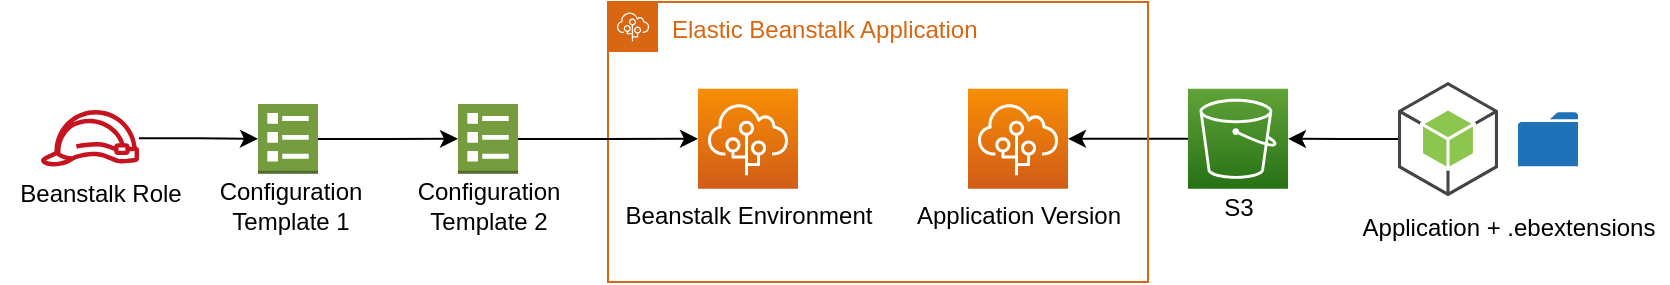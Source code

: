 <mxfile version="14.1.8" type="device"><diagram id="VrJSyCtyyk0UYBWMlAai" name="Page-1"><mxGraphModel dx="1086" dy="806" grid="1" gridSize="10" guides="1" tooltips="1" connect="1" arrows="1" fold="1" page="1" pageScale="1" pageWidth="850" pageHeight="1100" math="0" shadow="0"><root><mxCell id="0"/><mxCell id="1" parent="0"/><mxCell id="myx93mG2cYMQKmCaUZkY-88" value="" style="group" vertex="1" connectable="0" parent="1"><mxGeometry x="8" y="480" width="834" height="140" as="geometry"/></mxCell><mxCell id="myx93mG2cYMQKmCaUZkY-67" value="" style="group" vertex="1" connectable="0" parent="myx93mG2cYMQKmCaUZkY-88"><mxGeometry x="674" y="40" width="160" height="83.14" as="geometry"/></mxCell><mxCell id="myx93mG2cYMQKmCaUZkY-49" value="" style="pointerEvents=1;shadow=0;dashed=0;html=1;strokeColor=none;labelPosition=center;verticalLabelPosition=bottom;verticalAlign=top;outlineConnect=0;align=center;shape=mxgraph.office.concepts.folder;fillColor=#2072B8;aspect=fixed;" vertex="1" parent="myx93mG2cYMQKmCaUZkY-67"><mxGeometry x="85" y="15.07" width="30" height="27" as="geometry"/></mxCell><mxCell id="myx93mG2cYMQKmCaUZkY-58" value="Application + .ebextensions" style="text;html=1;align=center;verticalAlign=middle;resizable=0;points=[];autosize=1;" vertex="1" parent="myx93mG2cYMQKmCaUZkY-67"><mxGeometry y="63.14" width="160" height="20" as="geometry"/></mxCell><mxCell id="myx93mG2cYMQKmCaUZkY-46" value="" style="outlineConnect=0;dashed=0;verticalLabelPosition=bottom;verticalAlign=top;align=center;html=1;shape=mxgraph.aws3.android;fillColor=#8CC64F;gradientColor=none;aspect=fixed;" vertex="1" parent="myx93mG2cYMQKmCaUZkY-67"><mxGeometry x="25" width="50" height="57.14" as="geometry"/></mxCell><mxCell id="myx93mG2cYMQKmCaUZkY-71" value="" style="group" vertex="1" connectable="0" parent="myx93mG2cYMQKmCaUZkY-88"><mxGeometry x="594" y="43.43" width="50" height="70" as="geometry"/></mxCell><mxCell id="CgnZ6I5k_JEpJdd7FQ-a-22" value="" style="outlineConnect=0;fontColor=#232F3E;gradientColor=#60A337;gradientDirection=north;fillColor=#277116;strokeColor=#ffffff;dashed=0;verticalLabelPosition=bottom;verticalAlign=top;align=center;html=1;fontSize=12;fontStyle=0;aspect=fixed;shape=mxgraph.aws4.resourceIcon;resIcon=mxgraph.aws4.s3;" parent="myx93mG2cYMQKmCaUZkY-71" vertex="1"><mxGeometry width="50" height="50" as="geometry"/></mxCell><mxCell id="myx93mG2cYMQKmCaUZkY-70" value="S3" style="text;html=1;align=center;verticalAlign=middle;resizable=0;points=[];autosize=1;" vertex="1" parent="myx93mG2cYMQKmCaUZkY-71"><mxGeometry x="10" y="50" width="30" height="20" as="geometry"/></mxCell><mxCell id="myx93mG2cYMQKmCaUZkY-76" style="edgeStyle=orthogonalEdgeStyle;rounded=0;orthogonalLoop=1;jettySize=auto;html=1;" edge="1" parent="myx93mG2cYMQKmCaUZkY-88" source="CgnZ6I5k_JEpJdd7FQ-a-22" target="myx93mG2cYMQKmCaUZkY-47"><mxGeometry relative="1" as="geometry"/></mxCell><mxCell id="myx93mG2cYMQKmCaUZkY-48" value="Elastic Beanstalk Application" style="points=[[0,0],[0.25,0],[0.5,0],[0.75,0],[1,0],[1,0.25],[1,0.5],[1,0.75],[1,1],[0.75,1],[0.5,1],[0.25,1],[0,1],[0,0.75],[0,0.5],[0,0.25]];outlineConnect=0;gradientColor=none;html=1;whiteSpace=wrap;fontSize=12;fontStyle=0;shape=mxgraph.aws4.group;grIcon=mxgraph.aws4.group_elastic_beanstalk;strokeColor=#D86613;fillColor=none;verticalAlign=top;align=left;spacingLeft=30;fontColor=#D86613;dashed=0;" vertex="1" parent="myx93mG2cYMQKmCaUZkY-88"><mxGeometry x="304" width="270" height="140" as="geometry"/></mxCell><mxCell id="myx93mG2cYMQKmCaUZkY-53" value="" style="group" vertex="1" connectable="0" parent="myx93mG2cYMQKmCaUZkY-88"><mxGeometry x="424" y="43.43" width="170" height="73.14" as="geometry"/></mxCell><mxCell id="myx93mG2cYMQKmCaUZkY-47" value="" style="outlineConnect=0;fontColor=#232F3E;gradientColor=#F78E04;gradientDirection=north;fillColor=#D05C17;strokeColor=#ffffff;dashed=0;verticalLabelPosition=bottom;verticalAlign=top;align=center;html=1;fontSize=12;fontStyle=0;aspect=fixed;shape=mxgraph.aws4.resourceIcon;resIcon=mxgraph.aws4.elastic_beanstalk;" vertex="1" parent="myx93mG2cYMQKmCaUZkY-53"><mxGeometry x="60" width="50" height="50" as="geometry"/></mxCell><mxCell id="myx93mG2cYMQKmCaUZkY-52" value="Application Version" style="text;html=1;align=center;verticalAlign=middle;resizable=0;points=[];autosize=1;" vertex="1" parent="myx93mG2cYMQKmCaUZkY-53"><mxGeometry x="25" y="53.14" width="120" height="20" as="geometry"/></mxCell><mxCell id="myx93mG2cYMQKmCaUZkY-66" value="" style="group" vertex="1" connectable="0" parent="myx93mG2cYMQKmCaUZkY-88"><mxGeometry x="304" y="43.43" width="140" height="73.14" as="geometry"/></mxCell><mxCell id="myx93mG2cYMQKmCaUZkY-64" value="" style="outlineConnect=0;fontColor=#232F3E;gradientColor=#F78E04;gradientDirection=north;fillColor=#D05C17;strokeColor=#ffffff;dashed=0;verticalLabelPosition=bottom;verticalAlign=top;align=center;html=1;fontSize=12;fontStyle=0;aspect=fixed;shape=mxgraph.aws4.resourceIcon;resIcon=mxgraph.aws4.elastic_beanstalk;" vertex="1" parent="myx93mG2cYMQKmCaUZkY-66"><mxGeometry x="45" width="50" height="50" as="geometry"/></mxCell><mxCell id="myx93mG2cYMQKmCaUZkY-65" value="Beanstalk Environment" style="text;html=1;align=center;verticalAlign=middle;resizable=0;points=[];autosize=1;" vertex="1" parent="myx93mG2cYMQKmCaUZkY-66"><mxGeometry y="53.14" width="140" height="20" as="geometry"/></mxCell><mxCell id="myx93mG2cYMQKmCaUZkY-81" style="edgeStyle=orthogonalEdgeStyle;rounded=0;orthogonalLoop=1;jettySize=auto;html=1;" edge="1" parent="myx93mG2cYMQKmCaUZkY-88" source="myx93mG2cYMQKmCaUZkY-46" target="CgnZ6I5k_JEpJdd7FQ-a-22"><mxGeometry relative="1" as="geometry"/></mxCell><mxCell id="myx93mG2cYMQKmCaUZkY-83" value="" style="group" vertex="1" connectable="0" parent="myx93mG2cYMQKmCaUZkY-88"><mxGeometry y="54" width="100" height="52.21" as="geometry"/></mxCell><mxCell id="CgnZ6I5k_JEpJdd7FQ-a-86" value="" style="outlineConnect=0;fontColor=#232F3E;gradientColor=none;fillColor=#C7131F;strokeColor=none;dashed=0;verticalLabelPosition=bottom;verticalAlign=top;align=center;html=1;fontSize=12;fontStyle=0;aspect=fixed;pointerEvents=1;shape=mxgraph.aws4.role;" parent="myx93mG2cYMQKmCaUZkY-83" vertex="1"><mxGeometry x="20" width="50" height="28.21" as="geometry"/></mxCell><mxCell id="myx93mG2cYMQKmCaUZkY-82" value="Beanstalk Role" style="text;html=1;align=center;verticalAlign=middle;resizable=0;points=[];autosize=1;" vertex="1" parent="myx93mG2cYMQKmCaUZkY-83"><mxGeometry y="32.21" width="100" height="20" as="geometry"/></mxCell><mxCell id="myx93mG2cYMQKmCaUZkY-85" value="" style="group" vertex="1" connectable="0" parent="myx93mG2cYMQKmCaUZkY-88"><mxGeometry x="199" y="51" width="90" height="65.86" as="geometry"/></mxCell><mxCell id="myx93mG2cYMQKmCaUZkY-61" value="" style="outlineConnect=0;dashed=0;verticalLabelPosition=bottom;verticalAlign=top;align=center;html=1;shape=mxgraph.aws3.template;fillColor=#759C3E;gradientColor=none;aspect=fixed;" vertex="1" parent="myx93mG2cYMQKmCaUZkY-85"><mxGeometry x="30" width="30" height="34.86" as="geometry"/></mxCell><mxCell id="myx93mG2cYMQKmCaUZkY-62" value="Configuration&lt;br&gt;Template 2" style="text;html=1;align=center;verticalAlign=middle;resizable=0;points=[];autosize=1;" vertex="1" parent="myx93mG2cYMQKmCaUZkY-85"><mxGeometry y="35.86" width="90" height="30" as="geometry"/></mxCell><mxCell id="myx93mG2cYMQKmCaUZkY-78" style="edgeStyle=orthogonalEdgeStyle;rounded=0;orthogonalLoop=1;jettySize=auto;html=1;" edge="1" parent="myx93mG2cYMQKmCaUZkY-88" source="myx93mG2cYMQKmCaUZkY-61" target="myx93mG2cYMQKmCaUZkY-64"><mxGeometry relative="1" as="geometry"/></mxCell><mxCell id="myx93mG2cYMQKmCaUZkY-86" value="" style="group" vertex="1" connectable="0" parent="myx93mG2cYMQKmCaUZkY-88"><mxGeometry x="100" y="51" width="90" height="65.86" as="geometry"/></mxCell><mxCell id="myx93mG2cYMQKmCaUZkY-50" value="" style="outlineConnect=0;dashed=0;verticalLabelPosition=bottom;verticalAlign=top;align=center;html=1;shape=mxgraph.aws3.template;fillColor=#759C3E;gradientColor=none;aspect=fixed;" vertex="1" parent="myx93mG2cYMQKmCaUZkY-86"><mxGeometry x="29" width="30" height="34.86" as="geometry"/></mxCell><mxCell id="myx93mG2cYMQKmCaUZkY-54" value="Configuration&lt;br&gt;Template 1" style="text;html=1;align=center;verticalAlign=middle;resizable=0;points=[];autosize=1;" vertex="1" parent="myx93mG2cYMQKmCaUZkY-86"><mxGeometry y="35.86" width="90" height="30" as="geometry"/></mxCell><mxCell id="myx93mG2cYMQKmCaUZkY-84" style="edgeStyle=orthogonalEdgeStyle;rounded=0;orthogonalLoop=1;jettySize=auto;html=1;entryX=0;entryY=0.5;entryDx=0;entryDy=0;entryPerimeter=0;" edge="1" parent="myx93mG2cYMQKmCaUZkY-88" source="myx93mG2cYMQKmCaUZkY-50" target="myx93mG2cYMQKmCaUZkY-61"><mxGeometry relative="1" as="geometry"/></mxCell><mxCell id="myx93mG2cYMQKmCaUZkY-87" style="edgeStyle=orthogonalEdgeStyle;rounded=0;orthogonalLoop=1;jettySize=auto;html=1;entryX=0;entryY=0.5;entryDx=0;entryDy=0;entryPerimeter=0;" edge="1" parent="myx93mG2cYMQKmCaUZkY-88" source="CgnZ6I5k_JEpJdd7FQ-a-86" target="myx93mG2cYMQKmCaUZkY-50"><mxGeometry relative="1" as="geometry"/></mxCell></root></mxGraphModel></diagram></mxfile>